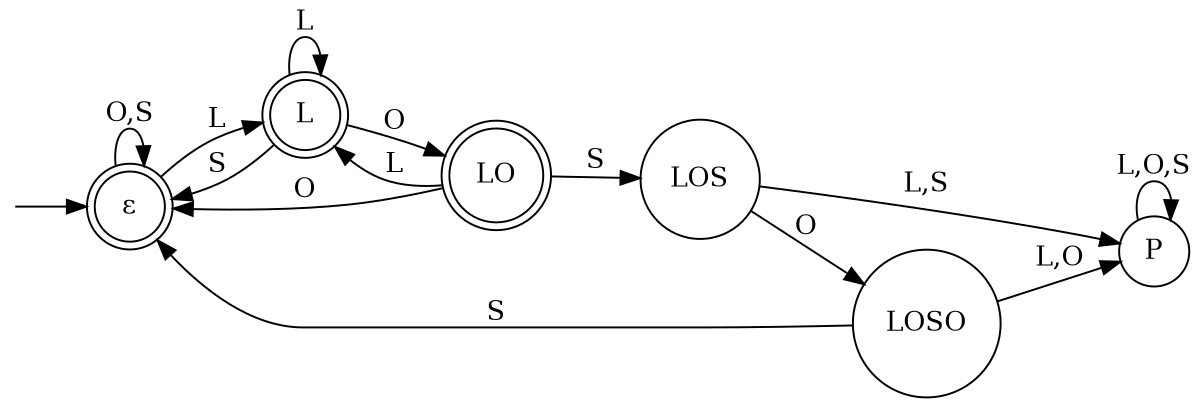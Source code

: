 digraph finite_state_machine {
	rankdir=LR;
	size="8,5"
	
	// Start node
	node [shape = point, color=white, fontcolor=white];
	start;

	// Accepting nodes
	node [shape = doublecircle, color=black, fontcolor=black];
	Q_0 "L" "LO";
	// Not accepting nodes
	node [shape = circle, color=black, fontcolor=black];
	"LOS" "LOSO" "P";
	
	Q_0 [label=<&#949;>];	// Epsylon
	start	-> Q_0;
	Q_0	-> "L" [label = "L"];
	Q_0	-> Q_0 [label = "O,S"];

	
	"L"	-> "LO" [label = "O"];
	"L"	-> "L" [label = "L"];
	"L"	-> Q_0 [label = "S"];
	
	"LO"	-> "LOS" [label = "S"];
	"LO"	-> "L" [label = "L"];
	"LO"	-> Q_0 [label = "O"];
	
	"LOS"	-> "LOSO" [label = "O"];
	"LOS"	-> "P" [label = "L,S"];
	
	"LOSO"	-> Q_0 [label = "S"];
	"LOSO"	-> "P" [label = "L,O"];
	
	"P"	-> "P" [label = "L,O,S"];
	
}

